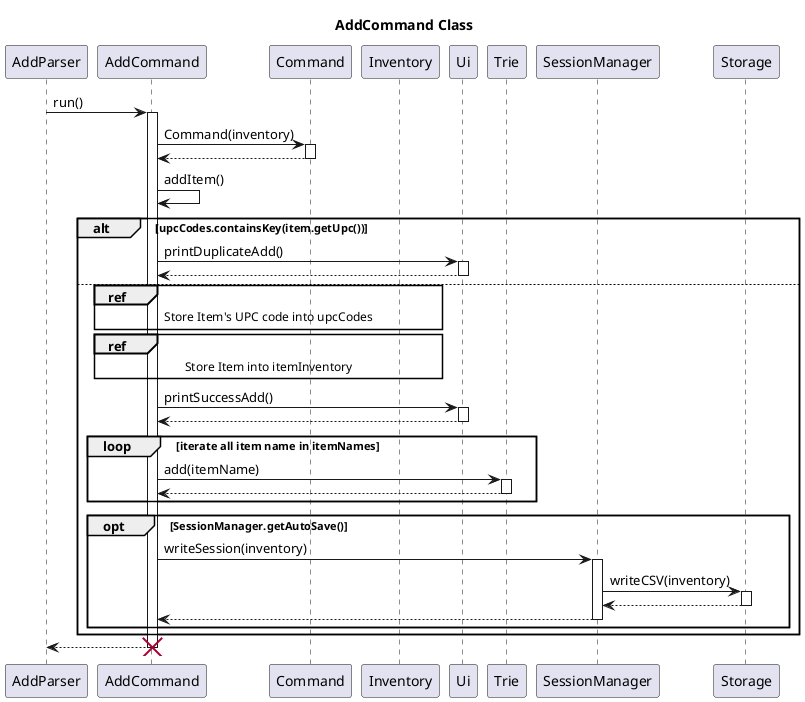 
@startuml
title AddCommand Class

participant AddParser
participant AddCommand
AddParser -> AddCommand: run()

activate AddCommand
AddCommand -> Command:Command(inventory)
activate Command
Command -->AddCommand:
deactivate Command
participant Inventory
participant Ui
AddCommand -> AddCommand: addItem()
alt upcCodes.containsKey(item.getUpc())
AddCommand -> Ui: printDuplicateAdd()
activate Ui
Ui -->AddCommand:
deactivate Ui
else
ref over AddCommand,Inventory:Store Item's UPC code into upcCodes
ref over AddCommand,Inventory:Store Item into itemInventory
AddCommand -> Ui: printSuccessAdd()
activate Ui
Ui -->AddCommand:
deactivate Ui
participant Trie
loop iterate all item name in itemNames
AddCommand -> Trie:add(itemName)
activate Trie
Trie --> AddCommand:
deactivate Trie
end
participant SessionManager
participant Storage
opt SessionManager.getAutoSave()
AddCommand ->SessionManager:writeSession(inventory)
activate SessionManager
SessionManager->Storage:writeCSV(inventory)
activate Storage
Storage -->SessionManager:
deactivate Storage
SessionManager -->AddCommand:
deactivate SessionManager
end
end
AddCommand --> AddParser:
destroy AddCommand


@enduml